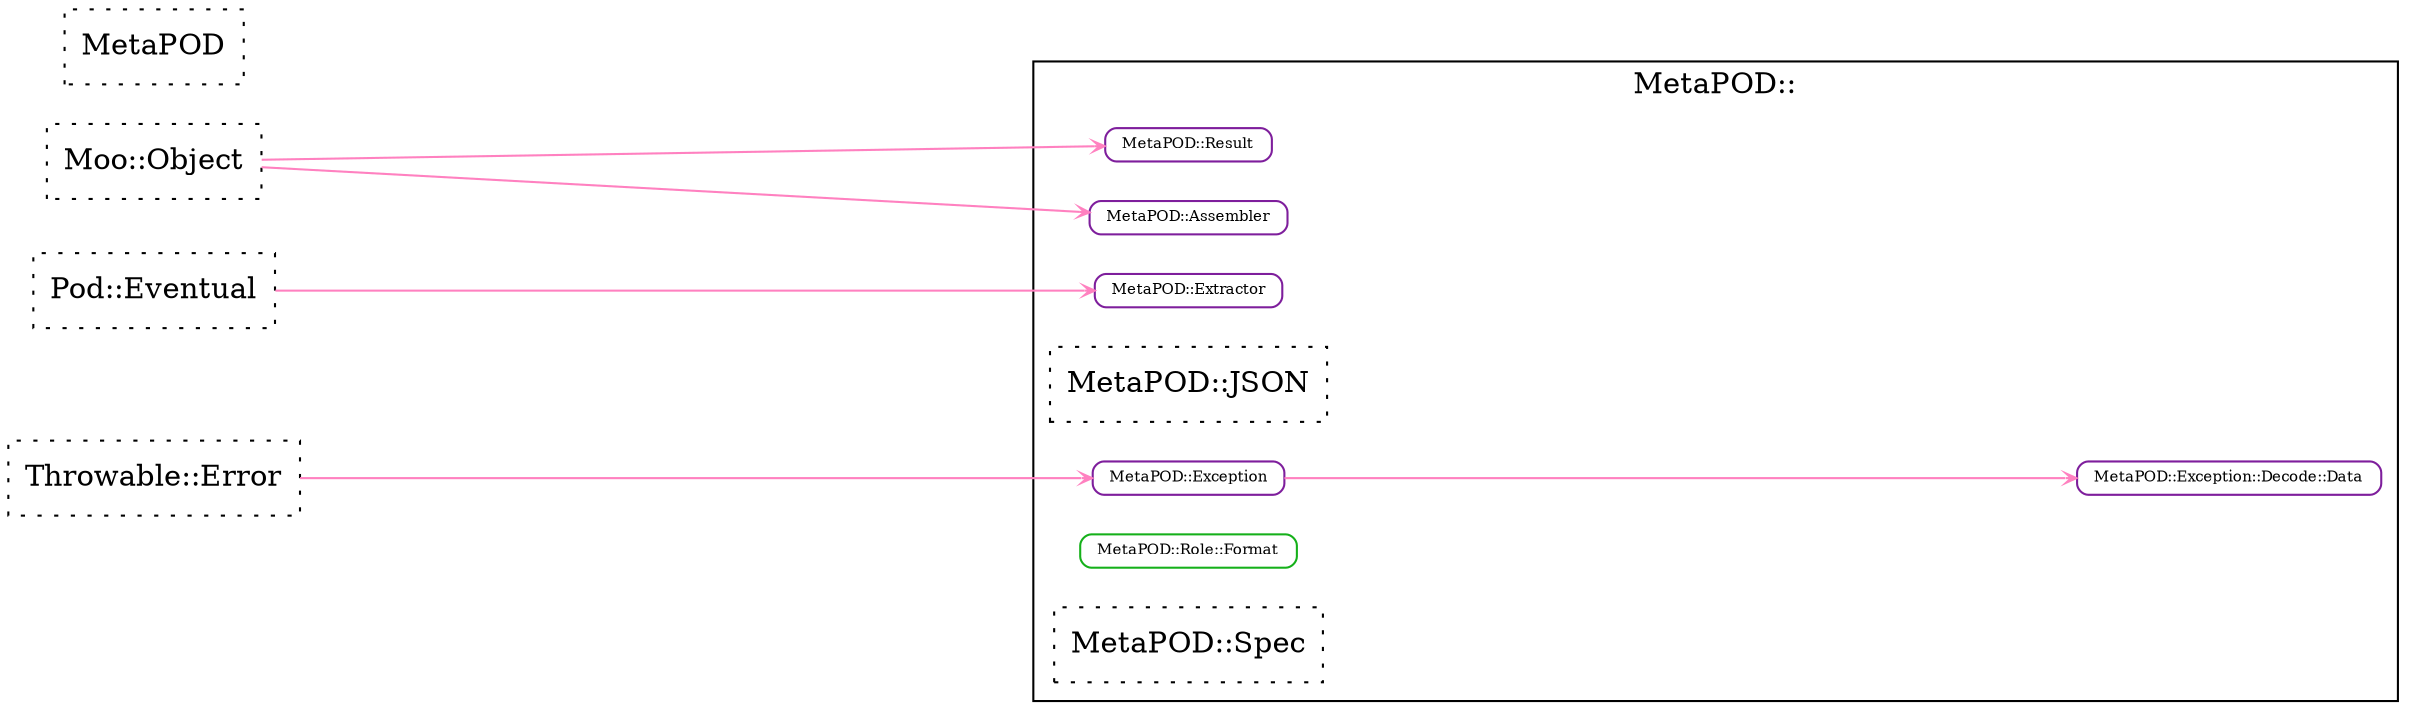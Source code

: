 strict digraph Perl {
	graph [overlap=false, rankdir=LR, ranksep=5, splines=spline];
	node [label="\N", shape=record, style=dotted];
	edge [minlen=1];
	subgraph cluster_1 {
		graph [label="MetaPOD::",
			rank=min];
		"MetaPOD::Assembler" [label="MetaPOD::Assembler", shape=Mrecord, style=solid, color="#7e1e9c", fontsize=7, height="0.1"];
		"MetaPOD::Exception" [label="MetaPOD::Exception", shape=Mrecord, style=solid, color="#7e1e9c", fontsize=7, height="0.1"];
		"MetaPOD::Exception::Decode::Data" [label="MetaPOD::Exception::Decode::Data", shape=Mrecord, style=solid, color="#7e1e9c", fontsize=7, height="0.1"];
		"MetaPOD::Extractor" [label="MetaPOD::Extractor", shape=Mrecord, style=solid, color="#7e1e9c", fontsize=7, height="0.1"];
		"MetaPOD::JSON" [label="MetaPOD::JSON"];
		"MetaPOD::Result" [label="MetaPOD::Result", shape=Mrecord, style=solid, color="#7e1e9c", fontsize=7, height="0.1"];
		"MetaPOD::Role::Format" [label="MetaPOD::Role::Format", shape=Mrecord, style=solid, color="#15b01a", fontsize=7, height="0.1"];
		"MetaPOD::Spec" [label="MetaPOD::Spec"];
		"MetaPOD::Exception" -> "MetaPOD::Exception::Decode::Data" [arrowhead=vee, arrowsize="0.5", color="#ff81c0", dir=forward, fontsize=6, headclip=1, tailclip=1, weight=10];
	}
	MetaPOD [label=MetaPOD];
	"Moo::Object" [label="Moo::Object"];
	"Pod::Eventual" [label="Pod::Eventual"];
	"Throwable::Error" [label="Throwable::Error"];
	"Moo::Object" -> "MetaPOD::Assembler" [arrowhead=vee, arrowsize="0.5", color="#ff81c0", dir=forward, fontsize=6, headclip=1, tailclip=1, weight=10];
	"Throwable::Error" -> "MetaPOD::Exception" [arrowhead=vee, arrowsize="0.5", color="#ff81c0", dir=forward, fontsize=6, headclip=1, tailclip=1, weight=10];
	"Pod::Eventual" -> "MetaPOD::Extractor" [arrowhead=vee, arrowsize="0.5", color="#ff81c0", dir=forward, fontsize=6, headclip=1, tailclip=1, weight=10];
	"Moo::Object" -> "MetaPOD::Result" [arrowhead=vee, arrowsize="0.5", color="#ff81c0", dir=forward, fontsize=6, headclip=1, tailclip=1, weight=10];
}
